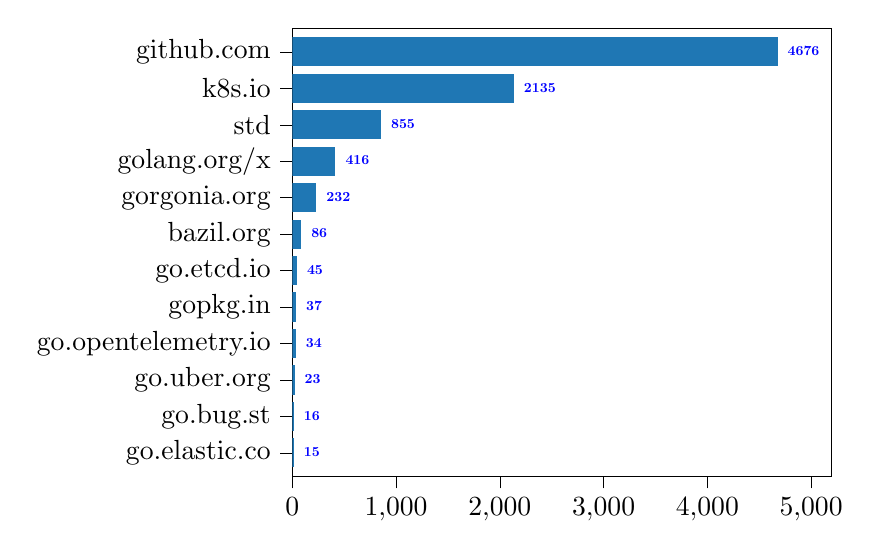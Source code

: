 % This file was created by tikzplotlib v0.9.2.
\begin{tikzpicture}

\definecolor{color0}{rgb}{0.122,0.467,0.706}

\begin{axis}[
tick align=outside,
tick pos=left,
x grid style={white!69.02!black},
xmin=0, xmax=5200,
xtick style={color=black},
y grid style={white!69.02!black},
ymin=-0.65, ymax=11.65,
ytick style={color=black},
ytick={0,1,2,3,4,5,6,7,8,9,10,11},
yticklabels={go.elastic.co,go.bug.st,go.uber.org,go.opentelemetry.io,gopkg.in,go.etcd.io,bazil.org,gorgonia.org,golang.org/x,std,k8s.io,github.com}
]
\draw[draw=none,fill=color0] (axis cs:0,-0.4) rectangle (axis cs:15,0.4);
\addlegendimage{ybar,ybar legend,draw=none,fill=color0};

\draw[draw=none,fill=color0] (axis cs:0,0.6) rectangle (axis cs:16,1.4);
\draw[draw=none,fill=color0] (axis cs:0,1.6) rectangle (axis cs:23,2.4);
\draw[draw=none,fill=color0] (axis cs:0,2.6) rectangle (axis cs:34,3.4);
\draw[draw=none,fill=color0] (axis cs:0,3.6) rectangle (axis cs:37,4.4);
\draw[draw=none,fill=color0] (axis cs:0,4.6) rectangle (axis cs:45,5.4);
\draw[draw=none,fill=color0] (axis cs:0,5.6) rectangle (axis cs:86,6.4);
\draw[draw=none,fill=color0] (axis cs:0,6.6) rectangle (axis cs:232,7.4);
\draw[draw=none,fill=color0] (axis cs:0,7.6) rectangle (axis cs:416,8.4);
\draw[draw=none,fill=color0] (axis cs:0,8.6) rectangle (axis cs:855,9.4);
\draw[draw=none,fill=color0] (axis cs:0,9.6) rectangle (axis cs:2135,10.4);
\draw[draw=none,fill=color0] (axis cs:0,10.6) rectangle (axis cs:4676,11.4);
\draw (axis cs:65,-0.1) node[
  scale=0.5,
  anchor=base west,
  text=blue,
  rotate=0.0
]{\bfseries 15};
\draw (axis cs:66,0.9) node[
  scale=0.5,
  anchor=base west,
  text=blue,
  rotate=0.0
]{\bfseries 16};
\draw (axis cs:73,1.9) node[
  scale=0.5,
  anchor=base west,
  text=blue,
  rotate=0.0
]{\bfseries 23};
\draw (axis cs:84,2.9) node[
  scale=0.5,
  anchor=base west,
  text=blue,
  rotate=0.0
]{\bfseries 34};
\draw (axis cs:87,3.9) node[
  scale=0.5,
  anchor=base west,
  text=blue,
  rotate=0.0
]{\bfseries 37};
\draw (axis cs:95,4.9) node[
  scale=0.5,
  anchor=base west,
  text=blue,
  rotate=0.0
]{\bfseries 45};
\draw (axis cs:136,5.9) node[
  scale=0.5,
  anchor=base west,
  text=blue,
  rotate=0.0
]{\bfseries 86};
\draw (axis cs:282,6.9) node[
  scale=0.5,
  anchor=base west,
  text=blue,
  rotate=0.0
]{\bfseries 232};
\draw (axis cs:466,7.9) node[
  scale=0.5,
  anchor=base west,
  text=blue,
  rotate=0.0
]{\bfseries 416};
\draw (axis cs:905,8.9) node[
  scale=0.5,
  anchor=base west,
  text=blue,
  rotate=0.0
]{\bfseries 855};
\draw (axis cs:2185,9.9) node[
  scale=0.5,
  anchor=base west,
  text=blue,
  rotate=0.0
]{\bfseries 2135};
\draw (axis cs:4726,10.9) node[
  scale=0.5,
  anchor=base west,
  text=blue,
  rotate=0.0
]{\bfseries 4676};
\end{axis}

\end{tikzpicture}
